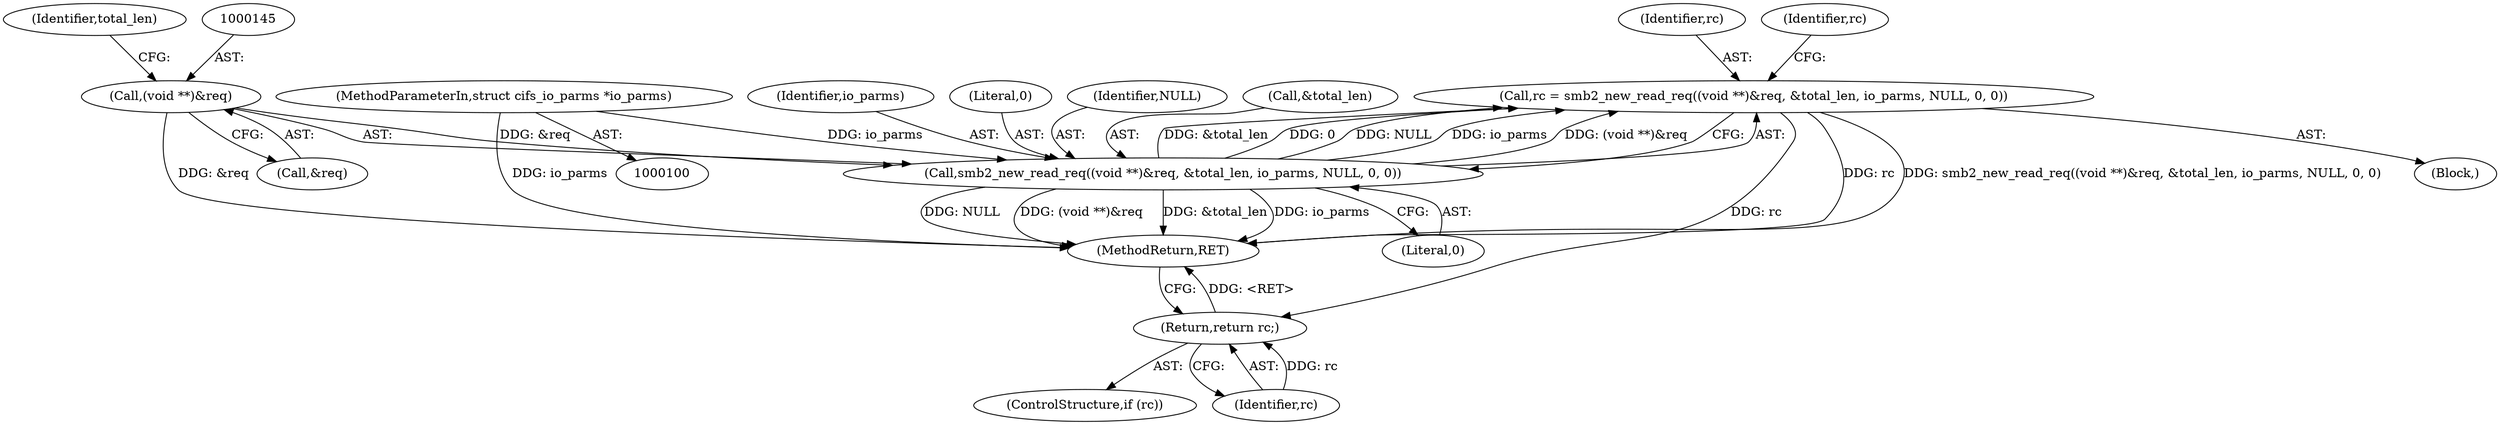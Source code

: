 digraph "0_linux_088aaf17aa79300cab14dbee2569c58cfafd7d6e@API" {
"1000141" [label="(Call,rc = smb2_new_read_req((void **)&req, &total_len, io_parms, NULL, 0, 0))"];
"1000143" [label="(Call,smb2_new_read_req((void **)&req, &total_len, io_parms, NULL, 0, 0))"];
"1000144" [label="(Call,(void **)&req)"];
"1000102" [label="(MethodParameterIn,struct cifs_io_parms *io_parms)"];
"1000156" [label="(Return,return rc;)"];
"1000150" [label="(Identifier,io_parms)"];
"1000143" [label="(Call,smb2_new_read_req((void **)&req, &total_len, io_parms, NULL, 0, 0))"];
"1000152" [label="(Literal,0)"];
"1000141" [label="(Call,rc = smb2_new_read_req((void **)&req, &total_len, io_parms, NULL, 0, 0))"];
"1000102" [label="(MethodParameterIn,struct cifs_io_parms *io_parms)"];
"1000396" [label="(MethodReturn,RET)"];
"1000151" [label="(Identifier,NULL)"];
"1000149" [label="(Identifier,total_len)"];
"1000142" [label="(Identifier,rc)"];
"1000153" [label="(Literal,0)"];
"1000146" [label="(Call,&req)"];
"1000154" [label="(ControlStructure,if (rc))"];
"1000148" [label="(Call,&total_len)"];
"1000157" [label="(Identifier,rc)"];
"1000156" [label="(Return,return rc;)"];
"1000106" [label="(Block,)"];
"1000155" [label="(Identifier,rc)"];
"1000144" [label="(Call,(void **)&req)"];
"1000141" -> "1000106"  [label="AST: "];
"1000141" -> "1000143"  [label="CFG: "];
"1000142" -> "1000141"  [label="AST: "];
"1000143" -> "1000141"  [label="AST: "];
"1000155" -> "1000141"  [label="CFG: "];
"1000141" -> "1000396"  [label="DDG: rc"];
"1000141" -> "1000396"  [label="DDG: smb2_new_read_req((void **)&req, &total_len, io_parms, NULL, 0, 0)"];
"1000143" -> "1000141"  [label="DDG: &total_len"];
"1000143" -> "1000141"  [label="DDG: 0"];
"1000143" -> "1000141"  [label="DDG: NULL"];
"1000143" -> "1000141"  [label="DDG: io_parms"];
"1000143" -> "1000141"  [label="DDG: (void **)&req"];
"1000141" -> "1000156"  [label="DDG: rc"];
"1000143" -> "1000153"  [label="CFG: "];
"1000144" -> "1000143"  [label="AST: "];
"1000148" -> "1000143"  [label="AST: "];
"1000150" -> "1000143"  [label="AST: "];
"1000151" -> "1000143"  [label="AST: "];
"1000152" -> "1000143"  [label="AST: "];
"1000153" -> "1000143"  [label="AST: "];
"1000143" -> "1000396"  [label="DDG: NULL"];
"1000143" -> "1000396"  [label="DDG: (void **)&req"];
"1000143" -> "1000396"  [label="DDG: &total_len"];
"1000143" -> "1000396"  [label="DDG: io_parms"];
"1000144" -> "1000143"  [label="DDG: &req"];
"1000102" -> "1000143"  [label="DDG: io_parms"];
"1000144" -> "1000146"  [label="CFG: "];
"1000145" -> "1000144"  [label="AST: "];
"1000146" -> "1000144"  [label="AST: "];
"1000149" -> "1000144"  [label="CFG: "];
"1000144" -> "1000396"  [label="DDG: &req"];
"1000102" -> "1000100"  [label="AST: "];
"1000102" -> "1000396"  [label="DDG: io_parms"];
"1000156" -> "1000154"  [label="AST: "];
"1000156" -> "1000157"  [label="CFG: "];
"1000157" -> "1000156"  [label="AST: "];
"1000396" -> "1000156"  [label="CFG: "];
"1000156" -> "1000396"  [label="DDG: <RET>"];
"1000157" -> "1000156"  [label="DDG: rc"];
}
